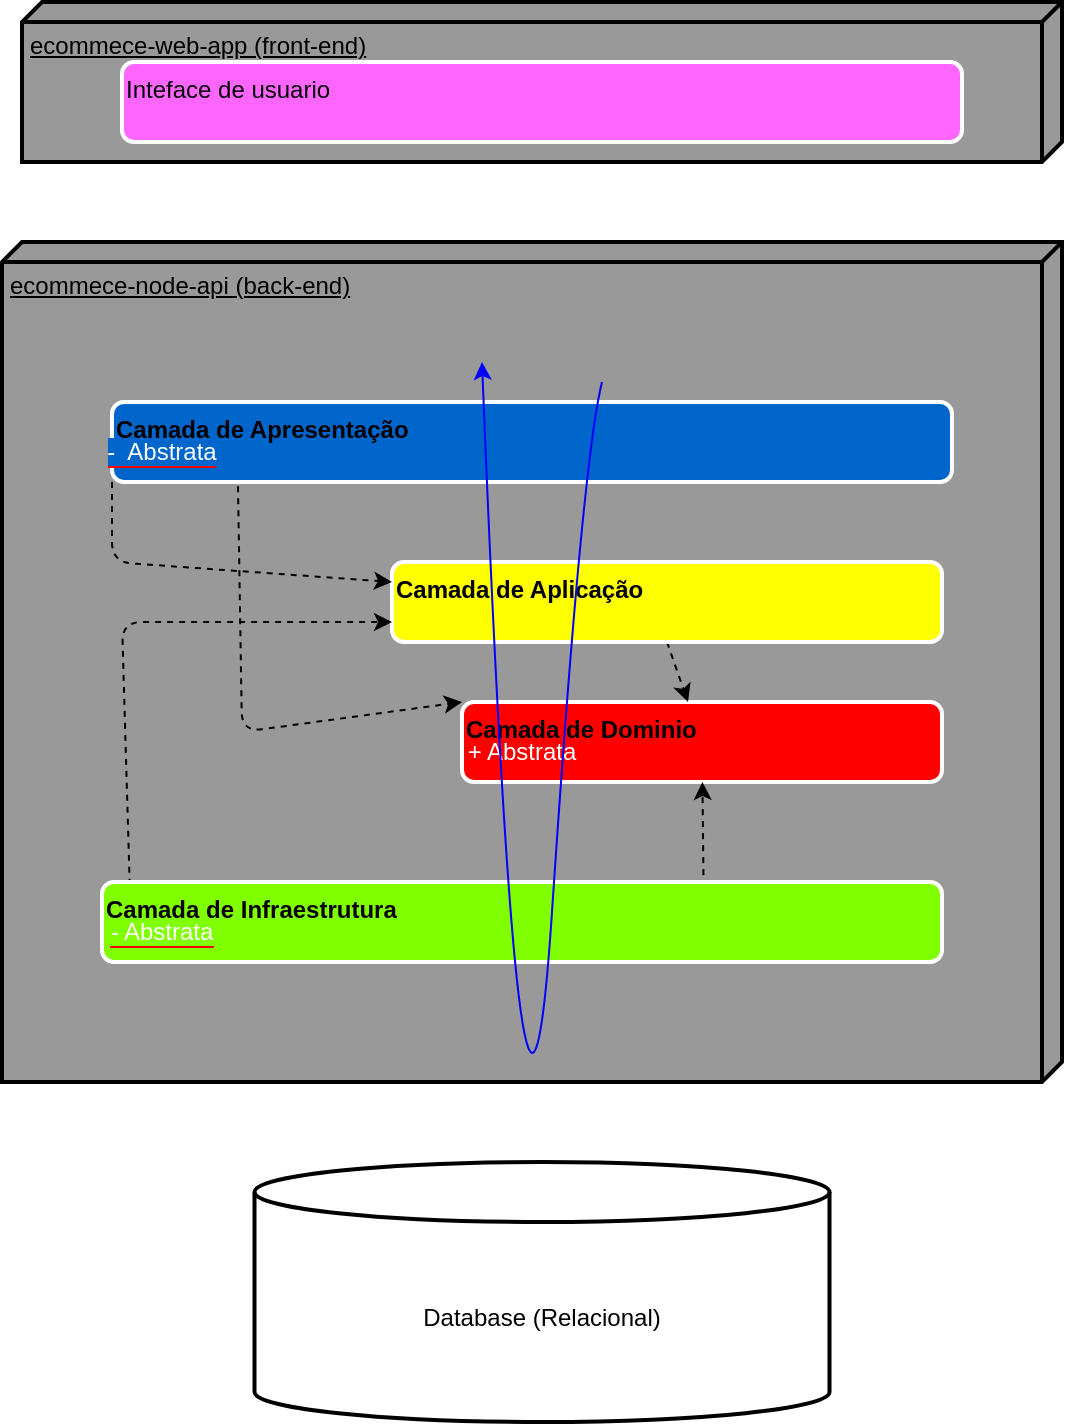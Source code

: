 <mxfile>
    <diagram id="7IbitbneoFTJlHN-WQLY" name="Arquitetura em Camadas">
        <mxGraphModel dx="583" dy="474" grid="1" gridSize="10" guides="1" tooltips="1" connect="1" arrows="1" fold="1" page="1" pageScale="1" pageWidth="850" pageHeight="1100" math="0" shadow="0">
            <root>
                <mxCell id="0"/>
                <mxCell id="1" parent="0"/>
                <mxCell id="2" value="ecommece-node-api (back-end)" style="verticalAlign=top;align=left;spacingTop=8;spacingLeft=2;spacingRight=12;shape=cube;size=10;direction=south;fontStyle=4;html=1;strokeWidth=2;strokeColor=default;fillColor=#999999;fontColor=#000000;" parent="1" vertex="1">
                    <mxGeometry x="130" y="500" width="530" height="420" as="geometry"/>
                </mxCell>
                <mxCell id="4" value="&lt;font color=&quot;#000000&quot;&gt;ecommece-web-app (front-end)&lt;/font&gt;" style="verticalAlign=top;align=left;spacingTop=8;spacingLeft=2;spacingRight=12;shape=cube;size=10;direction=south;fontStyle=4;html=1;strokeWidth=2;fillColor=#999999;" parent="1" vertex="1">
                    <mxGeometry x="140" y="380" width="520" height="80" as="geometry"/>
                </mxCell>
                <mxCell id="5" value="Database (Relacional)" style="shape=cylinder3;whiteSpace=wrap;html=1;boundedLbl=1;backgroundOutline=1;size=15;strokeWidth=2;" parent="1" vertex="1">
                    <mxGeometry x="256.25" y="960" width="287.5" height="130" as="geometry"/>
                </mxCell>
                <mxCell id="6" value="&lt;font color=&quot;#000000&quot;&gt;&lt;b&gt;Camada de Dominio&lt;/b&gt;&lt;/font&gt;" style="rounded=1;whiteSpace=wrap;html=1;strokeWidth=2;verticalAlign=top;align=left;fillColor=#FF0000;fontColor=#ffffff;strokeColor=#FFFFFF;" parent="1" vertex="1">
                    <mxGeometry x="360" y="730" width="240" height="40" as="geometry"/>
                </mxCell>
                <mxCell id="11" style="edgeStyle=none;html=1;exitX=0.5;exitY=1;exitDx=0;exitDy=0;fontColor=#000000;dashed=1;strokeColor=#000000;" parent="1" source="7" target="6" edge="1">
                    <mxGeometry relative="1" as="geometry"/>
                </mxCell>
                <mxCell id="7" value="&lt;font color=&quot;#000000&quot;&gt;&lt;b&gt;Camada de Aplicação&lt;/b&gt;&lt;/font&gt;" style="rounded=1;whiteSpace=wrap;html=1;strokeWidth=2;verticalAlign=top;align=left;fillColor=#FFFF00;fontColor=#ffffff;strokeColor=#FFFFFF;" parent="1" vertex="1">
                    <mxGeometry x="325" y="660" width="275" height="40" as="geometry"/>
                </mxCell>
                <mxCell id="12" style="edgeStyle=none;html=1;exitX=0.716;exitY=-0.086;exitDx=0;exitDy=0;dashed=1;fontColor=#000000;exitPerimeter=0;strokeColor=#000000;" parent="1" source="8" target="6" edge="1">
                    <mxGeometry relative="1" as="geometry"/>
                </mxCell>
                <mxCell id="14" style="edgeStyle=none;html=1;exitX=0.033;exitY=0.035;exitDx=0;exitDy=0;entryX=0;entryY=0.75;entryDx=0;entryDy=0;dashed=1;fontColor=#000000;exitPerimeter=0;strokeColor=#000000;" parent="1" source="8" target="7" edge="1">
                    <mxGeometry relative="1" as="geometry">
                        <Array as="points">
                            <mxPoint x="190" y="690"/>
                        </Array>
                    </mxGeometry>
                </mxCell>
                <mxCell id="8" value="&lt;font color=&quot;#000000&quot;&gt;&lt;b&gt;Camada de Infraestrutura&lt;/b&gt;&lt;/font&gt;" style="rounded=1;whiteSpace=wrap;html=1;strokeWidth=2;verticalAlign=top;align=left;fillColor=#80FF00;fontColor=#ffffff;strokeColor=#FFFFFF;" parent="1" vertex="1">
                    <mxGeometry x="180" y="820" width="420" height="40" as="geometry"/>
                </mxCell>
                <mxCell id="10" value="&lt;font color=&quot;#000000&quot;&gt;Inteface de usuario&lt;/font&gt;" style="rounded=1;whiteSpace=wrap;html=1;strokeWidth=2;verticalAlign=top;align=left;fillColor=#FF66FF;fontColor=#ffffff;strokeColor=#FFFFFF;" parent="1" vertex="1">
                    <mxGeometry x="190" y="410" width="420" height="40" as="geometry"/>
                </mxCell>
                <mxCell id="21" style="edgeStyle=none;html=1;exitX=0;exitY=1;exitDx=0;exitDy=0;entryX=0;entryY=0.25;entryDx=0;entryDy=0;fontColor=#FFFFFF;dashed=1;strokeColor=#000000;" edge="1" parent="1" source="15" target="7">
                    <mxGeometry relative="1" as="geometry">
                        <Array as="points">
                            <mxPoint x="185" y="660"/>
                        </Array>
                    </mxGeometry>
                </mxCell>
                <mxCell id="22" style="edgeStyle=none;html=1;exitX=0.15;exitY=1.053;exitDx=0;exitDy=0;entryX=0;entryY=0;entryDx=0;entryDy=0;dashed=1;fontColor=#FFFFFF;exitPerimeter=0;strokeColor=#000000;" edge="1" parent="1" source="15" target="6">
                    <mxGeometry relative="1" as="geometry">
                        <Array as="points">
                            <mxPoint x="250" y="745"/>
                        </Array>
                    </mxGeometry>
                </mxCell>
                <mxCell id="15" value="&lt;font color=&quot;#000000&quot;&gt;&lt;b&gt;Camada de Apresentação&lt;/b&gt;&lt;/font&gt;" style="rounded=1;whiteSpace=wrap;html=1;strokeWidth=2;verticalAlign=top;align=left;fillColor=#0066CC;fontColor=#ffffff;strokeColor=#FFFFFF;" vertex="1" parent="1">
                    <mxGeometry x="185" y="580" width="420" height="40" as="geometry"/>
                </mxCell>
                <mxCell id="16" value="+ Abstrata" style="text;html=1;strokeColor=none;fillColor=none;align=center;verticalAlign=middle;whiteSpace=wrap;rounded=0;labelBackgroundColor=#FF0000;fontColor=#FFFFFF;" vertex="1" parent="1">
                    <mxGeometry x="360" y="740" width="60" height="30" as="geometry"/>
                </mxCell>
                <mxCell id="19" value="&lt;span style=&quot;background-color: rgb(0, 102, 204);&quot;&gt;-&amp;nbsp; Abstrata&lt;/span&gt;" style="text;html=1;strokeColor=none;fillColor=none;align=center;verticalAlign=middle;whiteSpace=wrap;rounded=0;labelBackgroundColor=#FF0000;fontColor=#FFFFFF;" vertex="1" parent="1">
                    <mxGeometry x="180" y="590" width="60" height="30" as="geometry"/>
                </mxCell>
                <mxCell id="20" value="&lt;span style=&quot;background-color: rgb(128, 255, 0);&quot;&gt;- Abstrata&lt;/span&gt;" style="text;html=1;strokeColor=none;fillColor=none;align=center;verticalAlign=middle;whiteSpace=wrap;rounded=0;labelBackgroundColor=#FF0000;fontColor=#FFFFFF;" vertex="1" parent="1">
                    <mxGeometry x="180" y="830" width="60" height="30" as="geometry"/>
                </mxCell>
                <mxCell id="27" value="" style="curved=1;endArrow=classic;html=1;fontColor=#FFFFFF;fillColor=#0050ef;strokeColor=#0000FF;" edge="1" parent="1">
                    <mxGeometry width="50" height="50" relative="1" as="geometry">
                        <mxPoint x="430" y="570" as="sourcePoint"/>
                        <mxPoint x="370" y="560" as="targetPoint"/>
                        <Array as="points">
                            <mxPoint x="420" y="610"/>
                            <mxPoint x="390" y="1060"/>
                            <mxPoint x="370" y="560"/>
                        </Array>
                    </mxGeometry>
                </mxCell>
            </root>
        </mxGraphModel>
    </diagram>
</mxfile>